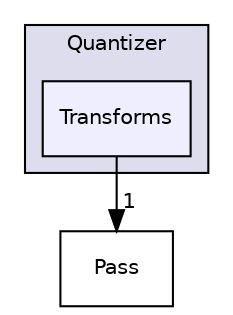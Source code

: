 digraph "include/mlir/Quantizer/Transforms" {
  bgcolor=transparent;
  compound=true
  node [ fontsize="10", fontname="Helvetica"];
  edge [ labelfontsize="10", labelfontname="Helvetica"];
  subgraph clusterdir_4e16b8e51213534456c456254a51126e {
    graph [ bgcolor="#ddddee", pencolor="black", label="Quantizer" fontname="Helvetica", fontsize="10", URL="dir_4e16b8e51213534456c456254a51126e.html"]
  dir_78520c8386758ed4095a9b5f85e97f69 [shape=box, label="Transforms", style="filled", fillcolor="#eeeeff", pencolor="black", URL="dir_78520c8386758ed4095a9b5f85e97f69.html"];
  }
  dir_cab9f8330899b1cc9d753b1d9c5c5a3e [shape=box label="Pass" URL="dir_cab9f8330899b1cc9d753b1d9c5c5a3e.html"];
  dir_78520c8386758ed4095a9b5f85e97f69->dir_cab9f8330899b1cc9d753b1d9c5c5a3e [headlabel="1", labeldistance=1.5 headhref="dir_000012_000044.html"];
}
